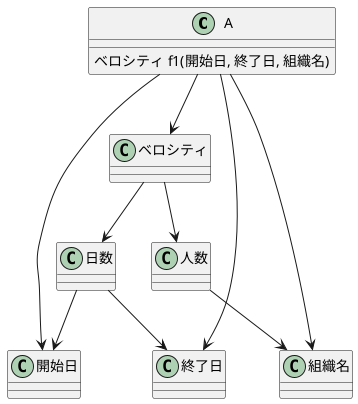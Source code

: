 @startuml

class A {
    ベロシティ f1(開始日, 終了日, 組織名)
}

A --> ベロシティ
A --> 開始日
A --> 終了日
A --> 組織名

ベロシティ --> 日数
ベロシティ --> 人数

日数 --> 開始日
日数 --> 終了日

人数 --> 組織名

/''
適当に置き換えてみた

一番外のメソッド

ベロシティ f1(開始日、終了日、組織名)

ベロシティ を算出するメソッド

ベロシティ 計算(日数、人数) { return null; }

日数 を算出するメソッド

日数 日数算出(開始日、終了日) { return null; }

人数 を算出するメソッド

人数 getDetailして人数(組織名) { return null; }

f1 の実装

ベロシティ f1(開始日、終了日、組織名) { return 計算(日数算出(開始日、終了日), getDetailして人数(組織名)); }

''/

@enduml




